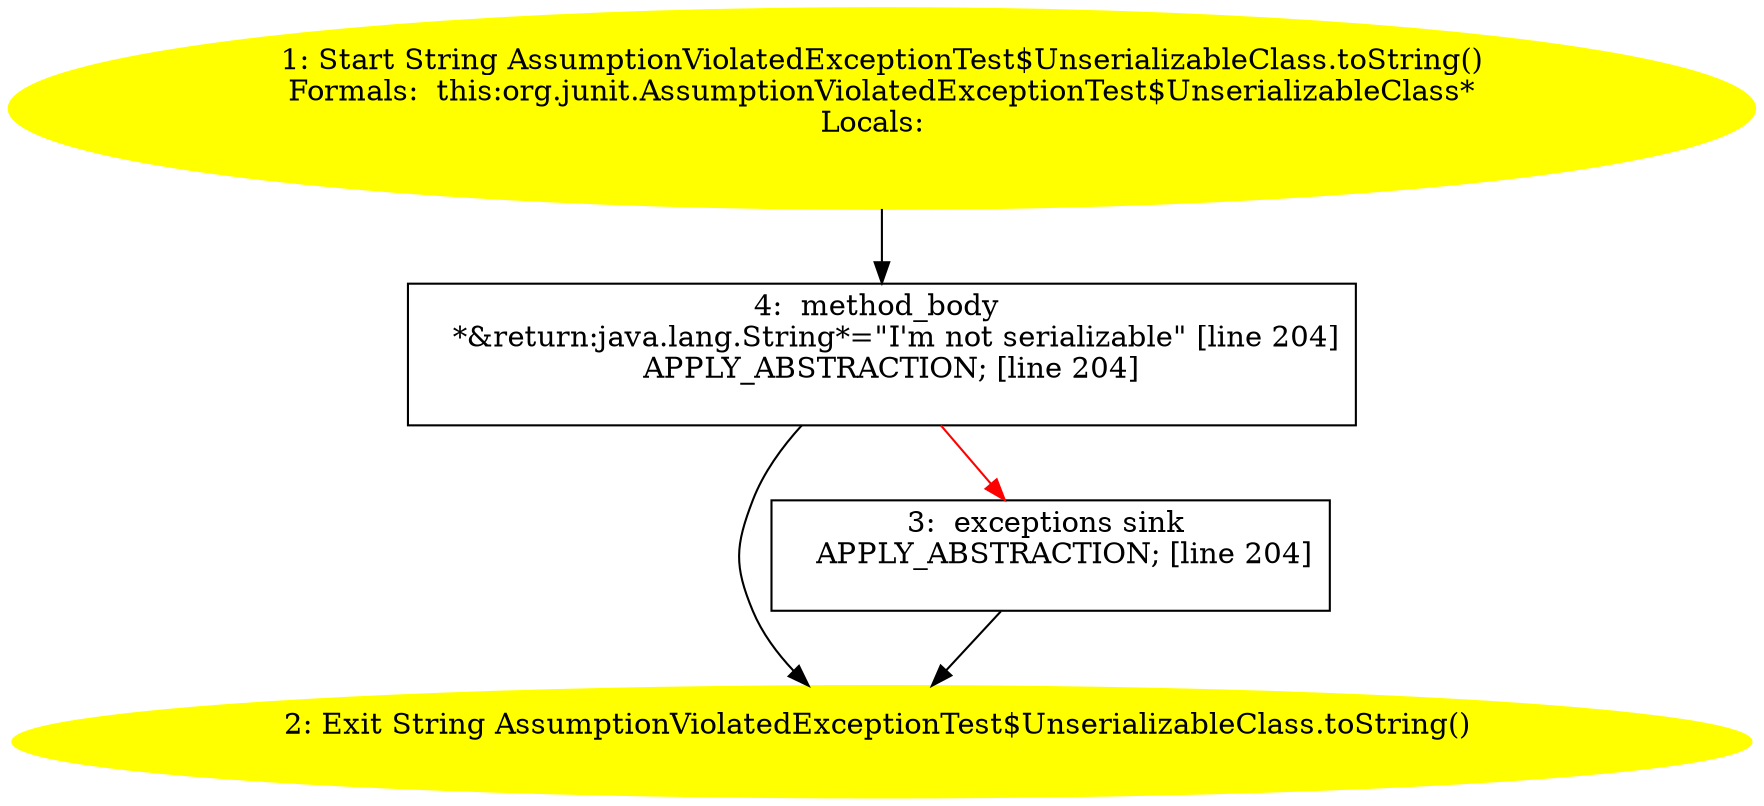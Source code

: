 /* @generated */
digraph cfg {
"org.junit.AssumptionViolatedExceptionTest$UnserializableClass.toString():java.lang.String.4d1274086ce183bc0b8182469b833d02_1" [label="1: Start String AssumptionViolatedExceptionTest$UnserializableClass.toString()\nFormals:  this:org.junit.AssumptionViolatedExceptionTest$UnserializableClass*\nLocals:  \n  " color=yellow style=filled]
	

	 "org.junit.AssumptionViolatedExceptionTest$UnserializableClass.toString():java.lang.String.4d1274086ce183bc0b8182469b833d02_1" -> "org.junit.AssumptionViolatedExceptionTest$UnserializableClass.toString():java.lang.String.4d1274086ce183bc0b8182469b833d02_4" ;
"org.junit.AssumptionViolatedExceptionTest$UnserializableClass.toString():java.lang.String.4d1274086ce183bc0b8182469b833d02_2" [label="2: Exit String AssumptionViolatedExceptionTest$UnserializableClass.toString() \n  " color=yellow style=filled]
	

"org.junit.AssumptionViolatedExceptionTest$UnserializableClass.toString():java.lang.String.4d1274086ce183bc0b8182469b833d02_3" [label="3:  exceptions sink \n   APPLY_ABSTRACTION; [line 204]\n " shape="box"]
	

	 "org.junit.AssumptionViolatedExceptionTest$UnserializableClass.toString():java.lang.String.4d1274086ce183bc0b8182469b833d02_3" -> "org.junit.AssumptionViolatedExceptionTest$UnserializableClass.toString():java.lang.String.4d1274086ce183bc0b8182469b833d02_2" ;
"org.junit.AssumptionViolatedExceptionTest$UnserializableClass.toString():java.lang.String.4d1274086ce183bc0b8182469b833d02_4" [label="4:  method_body \n   *&return:java.lang.String*=\"I'm not serializable\" [line 204]\n  APPLY_ABSTRACTION; [line 204]\n " shape="box"]
	

	 "org.junit.AssumptionViolatedExceptionTest$UnserializableClass.toString():java.lang.String.4d1274086ce183bc0b8182469b833d02_4" -> "org.junit.AssumptionViolatedExceptionTest$UnserializableClass.toString():java.lang.String.4d1274086ce183bc0b8182469b833d02_2" ;
	 "org.junit.AssumptionViolatedExceptionTest$UnserializableClass.toString():java.lang.String.4d1274086ce183bc0b8182469b833d02_4" -> "org.junit.AssumptionViolatedExceptionTest$UnserializableClass.toString():java.lang.String.4d1274086ce183bc0b8182469b833d02_3" [color="red" ];
}
